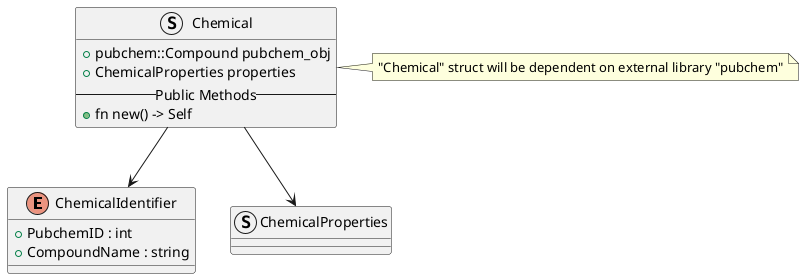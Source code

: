 @startuml properties_module_class_diagram
    
enum ChemicalIdentifier {
    + PubchemID : int
    + CompoundName : string
}

Struct Chemical {
    + pubchem::Compound pubchem_obj
    + ChemicalProperties properties
    --Public Methods--
    + fn new() -> Self
}

note right of Chemical
  "Chemical" struct will be dependent on external library "pubchem"
end note


Struct ChemicalProperties {}

Chemical --> ChemicalProperties
Chemical --> ChemicalIdentifier

@enduml
